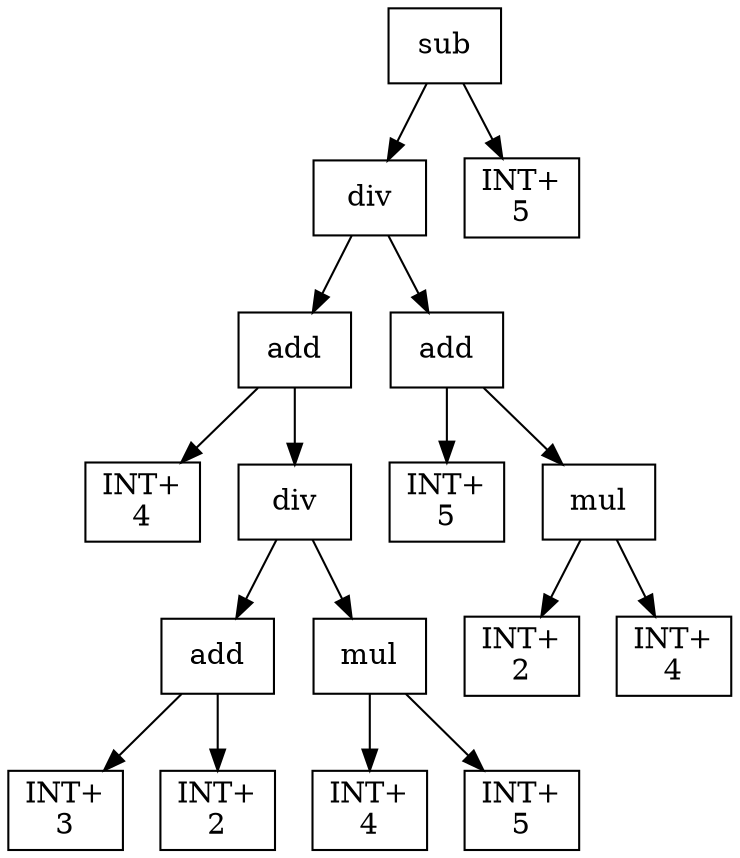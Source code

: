 digraph expr {
  node [shape=box];
  n1 [label="sub"];
  n2 [label="div"];
  n3 [label="add"];
  n4 [label="INT+\n4"];
  n5 [label="div"];
  n6 [label="add"];
  n7 [label="INT+\n3"];
  n8 [label="INT+\n2"];
  n6 -> n7;
  n6 -> n8;
  n9 [label="mul"];
  n10 [label="INT+\n4"];
  n11 [label="INT+\n5"];
  n9 -> n10;
  n9 -> n11;
  n5 -> n6;
  n5 -> n9;
  n3 -> n4;
  n3 -> n5;
  n12 [label="add"];
  n13 [label="INT+\n5"];
  n14 [label="mul"];
  n15 [label="INT+\n2"];
  n16 [label="INT+\n4"];
  n14 -> n15;
  n14 -> n16;
  n12 -> n13;
  n12 -> n14;
  n2 -> n3;
  n2 -> n12;
  n17 [label="INT+\n5"];
  n1 -> n2;
  n1 -> n17;
}